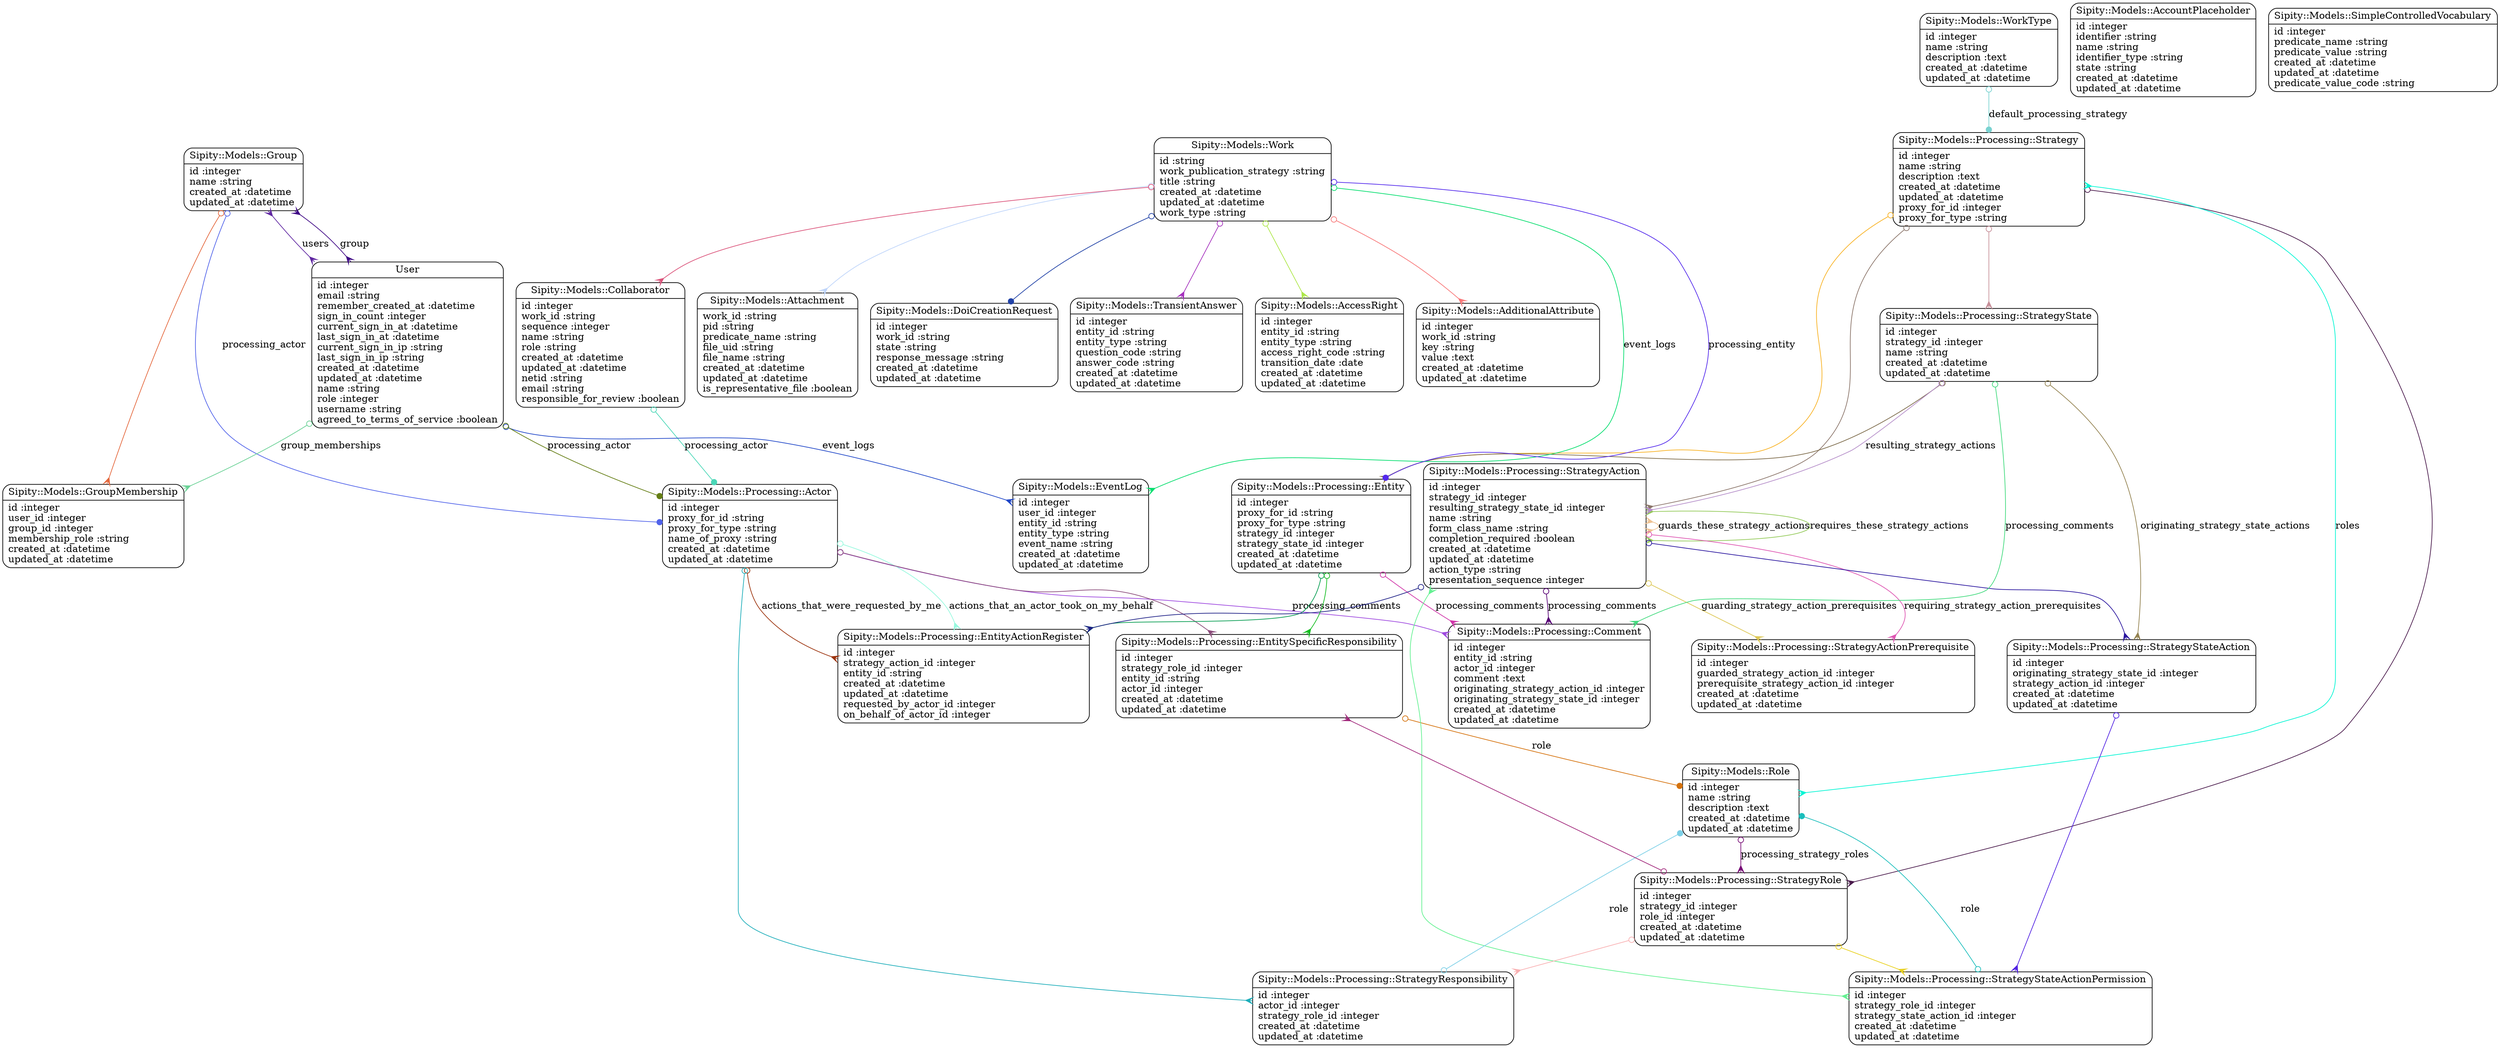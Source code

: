 digraph models_diagram {
	graph[overlap=false, splines=true]
	"Sipity::Models::AccessRight" [shape=Mrecord, label="{Sipity::Models::AccessRight|id :integer\lentity_id :string\lentity_type :string\laccess_right_code :string\ltransition_date :date\lcreated_at :datetime\lupdated_at :datetime\l}"]
	"Sipity::Models::AccountPlaceholder" [shape=Mrecord, label="{Sipity::Models::AccountPlaceholder|id :integer\lidentifier :string\lname :string\lidentifier_type :string\lstate :string\lcreated_at :datetime\lupdated_at :datetime\l}"]
	"Sipity::Models::AdditionalAttribute" [shape=Mrecord, label="{Sipity::Models::AdditionalAttribute|id :integer\lwork_id :string\lkey :string\lvalue :text\lcreated_at :datetime\lupdated_at :datetime\l}"]
	"Sipity::Models::Attachment" [shape=Mrecord, label="{Sipity::Models::Attachment|work_id :string\lpid :string\lpredicate_name :string\lfile_uid :string\lfile_name :string\lcreated_at :datetime\lupdated_at :datetime\lis_representative_file :boolean\l}"]
	"Sipity::Models::Collaborator" [shape=Mrecord, label="{Sipity::Models::Collaborator|id :integer\lwork_id :string\lsequence :integer\lname :string\lrole :string\lcreated_at :datetime\lupdated_at :datetime\lnetid :string\lemail :string\lresponsible_for_review :boolean\l}"]
	"Sipity::Models::DoiCreationRequest" [shape=Mrecord, label="{Sipity::Models::DoiCreationRequest|id :integer\lwork_id :string\lstate :string\lresponse_message :string\lcreated_at :datetime\lupdated_at :datetime\l}"]
	"Sipity::Models::EventLog" [shape=Mrecord, label="{Sipity::Models::EventLog|id :integer\luser_id :integer\lentity_id :string\lentity_type :string\levent_name :string\lcreated_at :datetime\lupdated_at :datetime\l}"]
	"Sipity::Models::Group" [shape=Mrecord, label="{Sipity::Models::Group|id :integer\lname :string\lcreated_at :datetime\lupdated_at :datetime\l}"]
	"Sipity::Models::GroupMembership" [shape=Mrecord, label="{Sipity::Models::GroupMembership|id :integer\luser_id :integer\lgroup_id :integer\lmembership_role :string\lcreated_at :datetime\lupdated_at :datetime\l}"]
	"Sipity::Models::Processing::Actor" [shape=Mrecord, label="{Sipity::Models::Processing::Actor|id :integer\lproxy_for_id :string\lproxy_for_type :string\lname_of_proxy :string\lcreated_at :datetime\lupdated_at :datetime\l}"]
	"Sipity::Models::Processing::Comment" [shape=Mrecord, label="{Sipity::Models::Processing::Comment|id :integer\lentity_id :string\lactor_id :integer\lcomment :text\loriginating_strategy_action_id :integer\loriginating_strategy_state_id :integer\lcreated_at :datetime\lupdated_at :datetime\l}"]
	"Sipity::Models::Processing::Entity" [shape=Mrecord, label="{Sipity::Models::Processing::Entity|id :integer\lproxy_for_id :string\lproxy_for_type :string\lstrategy_id :integer\lstrategy_state_id :integer\lcreated_at :datetime\lupdated_at :datetime\l}"]
	"Sipity::Models::Processing::EntityActionRegister" [shape=Mrecord, label="{Sipity::Models::Processing::EntityActionRegister|id :integer\lstrategy_action_id :integer\lentity_id :string\lcreated_at :datetime\lupdated_at :datetime\lrequested_by_actor_id :integer\lon_behalf_of_actor_id :integer\l}"]
	"Sipity::Models::Processing::EntitySpecificResponsibility" [shape=Mrecord, label="{Sipity::Models::Processing::EntitySpecificResponsibility|id :integer\lstrategy_role_id :integer\lentity_id :string\lactor_id :integer\lcreated_at :datetime\lupdated_at :datetime\l}"]
	"Sipity::Models::Processing::Strategy" [shape=Mrecord, label="{Sipity::Models::Processing::Strategy|id :integer\lname :string\ldescription :text\lcreated_at :datetime\lupdated_at :datetime\lproxy_for_id :integer\lproxy_for_type :string\l}"]
	"Sipity::Models::Processing::StrategyAction" [shape=Mrecord, label="{Sipity::Models::Processing::StrategyAction|id :integer\lstrategy_id :integer\lresulting_strategy_state_id :integer\lname :string\lform_class_name :string\lcompletion_required :boolean\lcreated_at :datetime\lupdated_at :datetime\laction_type :string\lpresentation_sequence :integer\l}"]
	"Sipity::Models::Processing::StrategyActionPrerequisite" [shape=Mrecord, label="{Sipity::Models::Processing::StrategyActionPrerequisite|id :integer\lguarded_strategy_action_id :integer\lprerequisite_strategy_action_id :integer\lcreated_at :datetime\lupdated_at :datetime\l}"]
	"Sipity::Models::Processing::StrategyResponsibility" [shape=Mrecord, label="{Sipity::Models::Processing::StrategyResponsibility|id :integer\lactor_id :integer\lstrategy_role_id :integer\lcreated_at :datetime\lupdated_at :datetime\l}"]
	"Sipity::Models::Processing::StrategyRole" [shape=Mrecord, label="{Sipity::Models::Processing::StrategyRole|id :integer\lstrategy_id :integer\lrole_id :integer\lcreated_at :datetime\lupdated_at :datetime\l}"]
	"Sipity::Models::Processing::StrategyState" [shape=Mrecord, label="{Sipity::Models::Processing::StrategyState|id :integer\lstrategy_id :integer\lname :string\lcreated_at :datetime\lupdated_at :datetime\l}"]
	"Sipity::Models::Processing::StrategyStateAction" [shape=Mrecord, label="{Sipity::Models::Processing::StrategyStateAction|id :integer\loriginating_strategy_state_id :integer\lstrategy_action_id :integer\lcreated_at :datetime\lupdated_at :datetime\l}"]
	"Sipity::Models::Processing::StrategyStateActionPermission" [shape=Mrecord, label="{Sipity::Models::Processing::StrategyStateActionPermission|id :integer\lstrategy_role_id :integer\lstrategy_state_action_id :integer\lcreated_at :datetime\lupdated_at :datetime\l}"]
	"Sipity::Models::Role" [shape=Mrecord, label="{Sipity::Models::Role|id :integer\lname :string\ldescription :text\lcreated_at :datetime\lupdated_at :datetime\l}"]
	"Sipity::Models::SimpleControlledVocabulary" [shape=Mrecord, label="{Sipity::Models::SimpleControlledVocabulary|id :integer\lpredicate_name :string\lpredicate_value :string\lcreated_at :datetime\lupdated_at :datetime\lpredicate_value_code :string\l}"]
	"Sipity::Models::TransientAnswer" [shape=Mrecord, label="{Sipity::Models::TransientAnswer|id :integer\lentity_id :string\lentity_type :string\lquestion_code :string\lanswer_code :string\lcreated_at :datetime\lupdated_at :datetime\l}"]
	"Sipity::Models::Work" [shape=Mrecord, label="{Sipity::Models::Work|id :string\lwork_publication_strategy :string\ltitle :string\lcreated_at :datetime\lupdated_at :datetime\lwork_type :string\l}"]
	"Sipity::Models::WorkType" [shape=Mrecord, label="{Sipity::Models::WorkType|id :integer\lname :string\ldescription :text\lcreated_at :datetime\lupdated_at :datetime\l}"]
	"User" [shape=Mrecord, label="{User|id :integer\lemail :string\lremember_created_at :datetime\lsign_in_count :integer\lcurrent_sign_in_at :datetime\llast_sign_in_at :datetime\lcurrent_sign_in_ip :string\llast_sign_in_ip :string\lcreated_at :datetime\lupdated_at :datetime\lname :string\lrole :integer\lusername :string\lagreed_to_terms_of_service :boolean\l}"]
	"Sipity::Models::Collaborator" -> "Sipity::Models::Processing::Actor" [label="processing_actor", arrowtail=odot, arrowhead=dot, dir=both color="#4AD7B7"]
	"Sipity::Models::Group" -> "Sipity::Models::GroupMembership" [arrowtail=odot, arrowhead=crow, dir=both color="#E4673C"]
	"Sipity::Models::Group" -> "User" [label="users", arrowtail=crow, arrowhead=crow, dir=both color="#5F26A1"]
	"Sipity::Models::Group" -> "Sipity::Models::Processing::Actor" [label="processing_actor", arrowtail=odot, arrowhead=dot, dir=both color="#5163EA"]
	"Sipity::Models::Processing::Actor" -> "Sipity::Models::Processing::StrategyResponsibility" [arrowtail=odot, arrowhead=crow, dir=both color="#1EAEBA"]
	"Sipity::Models::Processing::Actor" -> "Sipity::Models::Processing::EntitySpecificResponsibility" [arrowtail=odot, arrowhead=crow, dir=both color="#8B4C7B"]
	"Sipity::Models::Processing::Actor" -> "Sipity::Models::Processing::Comment" [label="processing_comments", arrowtail=odot, arrowhead=crow, dir=both color="#9E48DF"]
	"Sipity::Models::Processing::Actor" -> "Sipity::Models::Processing::EntityActionRegister" [label="actions_that_were_requested_by_me", arrowtail=odot, arrowhead=crow, dir=both color="#9C330D"]
	"Sipity::Models::Processing::Actor" -> "Sipity::Models::Processing::EntityActionRegister" [label="actions_that_an_actor_took_on_my_behalf", arrowtail=odot, arrowhead=crow, dir=both color="#96F9DE"]
	"Sipity::Models::Processing::Entity" -> "Sipity::Models::Processing::EntityActionRegister" [arrowtail=odot, arrowhead=crow, dir=both color="#059C50"]
	"Sipity::Models::Processing::Entity" -> "Sipity::Models::Processing::EntitySpecificResponsibility" [arrowtail=odot, arrowhead=crow, dir=both color="#13BD20"]
	"Sipity::Models::Processing::Entity" -> "Sipity::Models::Processing::Comment" [label="processing_comments", arrowtail=odot, arrowhead=crow, dir=both color="#D035A9"]
	"Sipity::Models::Processing::EntitySpecificResponsibility" -> "Sipity::Models::Role" [label="role", arrowtail=odot, arrowhead=dot, dir=both color="#D5720D"]
	"Sipity::Models::Processing::Strategy" -> "Sipity::Models::Processing::Entity" [arrowtail=odot, arrowhead=crow, dir=both color="#F8B223"]
	"Sipity::Models::Processing::Strategy" -> "Sipity::Models::Processing::StrategyState" [arrowtail=odot, arrowhead=crow, dir=both color="#C68F99"]
	"Sipity::Models::Processing::Strategy" -> "Sipity::Models::Processing::StrategyAction" [arrowtail=odot, arrowhead=crow, dir=both color="#8B756A"]
	"Sipity::Models::Processing::Strategy" -> "Sipity::Models::Processing::StrategyRole" [arrowtail=odot, arrowhead=crow, dir=both color="#49194B"]
	"Sipity::Models::Processing::Strategy" -> "Sipity::Models::Role" [label="roles", arrowtail=crow, arrowhead=crow, dir=both color="#03F5D4"]
	"Sipity::Models::Processing::StrategyAction" -> "Sipity::Models::Processing::EntityActionRegister" [arrowtail=odot, arrowhead=crow, dir=both color="#1D1F86"]
	"Sipity::Models::Processing::StrategyAction" -> "Sipity::Models::Processing::StrategyStateAction" [arrowtail=odot, arrowhead=crow, dir=both color="#29149E"]
	"Sipity::Models::Processing::StrategyAction" -> "Sipity::Models::Processing::StrategyStateActionPermission" [arrowtail=crow, arrowhead=crow, dir=both color="#63F191"]
	"Sipity::Models::Processing::StrategyAction" -> "Sipity::Models::Processing::StrategyActionPrerequisite" [label="guarding_strategy_action_prerequisites", arrowtail=odot, arrowhead=crow, dir=both color="#DDC755"]
	"Sipity::Models::Processing::StrategyAction" -> "Sipity::Models::Processing::StrategyActionPrerequisite" [label="requiring_strategy_action_prerequisites", arrowtail=odot, arrowhead=crow, dir=both color="#DE56B2"]
	"Sipity::Models::Processing::StrategyAction" -> "Sipity::Models::Processing::StrategyAction" [label="guards_these_strategy_actions", arrowtail=crow, arrowhead=crow, dir=both color="#EEC293"]
	"Sipity::Models::Processing::StrategyAction" -> "Sipity::Models::Processing::StrategyAction" [label="requires_these_strategy_actions", arrowtail=crow, arrowhead=crow, dir=both color="#92C957"]
	"Sipity::Models::Processing::StrategyAction" -> "Sipity::Models::Processing::Comment" [label="processing_comments", arrowtail=odot, arrowhead=crow, dir=both color="#570076"]
	"Sipity::Models::Processing::StrategyResponsibility" -> "Sipity::Models::Role" [label="role", arrowtail=odot, arrowhead=dot, dir=both color="#7DD0E7"]
	"Sipity::Models::Processing::StrategyRole" -> "Sipity::Models::Processing::StrategyResponsibility" [arrowtail=odot, arrowhead=crow, dir=both color="#F9B0B2"]
	"Sipity::Models::Processing::StrategyRole" -> "Sipity::Models::Processing::StrategyStateActionPermission" [arrowtail=odot, arrowhead=crow, dir=both color="#E9D11F"]
	"Sipity::Models::Processing::StrategyRole" -> "Sipity::Models::Processing::EntitySpecificResponsibility" [arrowtail=odot, arrowhead=crow, dir=both color="#A1277B"]
	"Sipity::Models::Processing::StrategyState" -> "Sipity::Models::Processing::StrategyStateAction" [label="originating_strategy_state_actions", arrowtail=odot, arrowhead=crow, dir=both color="#938250"]
	"Sipity::Models::Processing::StrategyState" -> "Sipity::Models::Processing::StrategyAction" [label="resulting_strategy_actions", arrowtail=odot, arrowhead=crow, dir=both color="#B58EC9"]
	"Sipity::Models::Processing::StrategyState" -> "Sipity::Models::Processing::Comment" [label="processing_comments", arrowtail=odot, arrowhead=crow, dir=both color="#41DA7D"]
	"Sipity::Models::Processing::StrategyState" -> "Sipity::Models::Processing::Entity" [arrowtail=odot, arrowhead=crow, dir=both color="#7C6A49"]
	"Sipity::Models::Processing::StrategyStateAction" -> "Sipity::Models::Processing::StrategyStateActionPermission" [arrowtail=odot, arrowhead=crow, dir=both color="#5122E3"]
	"Sipity::Models::Processing::StrategyStateActionPermission" -> "Sipity::Models::Role" [label="role", arrowtail=odot, arrowhead=dot, dir=both color="#1BBEBC"]
	"Sipity::Models::Role" -> "Sipity::Models::Processing::StrategyRole" [label="processing_strategy_roles", arrowtail=odot, arrowhead=crow, dir=both color="#770C76"]
	"Sipity::Models::Work" -> "Sipity::Models::Collaborator" [arrowtail=odot, arrowhead=crow, dir=both color="#DB547B"]
	"Sipity::Models::Work" -> "Sipity::Models::AdditionalAttribute" [arrowtail=odot, arrowhead=crow, dir=both color="#F87879"]
	"Sipity::Models::Work" -> "Sipity::Models::Attachment" [arrowtail=odot, arrowhead=crow, dir=both color="#BFD5FA"]
	"Sipity::Models::Work" -> "Sipity::Models::DoiCreationRequest" [arrowtail=odot, arrowhead=dot, dir=both color="#2142A7"]
	"Sipity::Models::Work" -> "Sipity::Models::AccessRight" [arrowtail=odot, arrowhead=crow, dir=both color="#ADE748"]
	"Sipity::Models::Work" -> "Sipity::Models::TransientAnswer" [arrowtail=odot, arrowhead=crow, dir=both color="#A42FBD"]
	"Sipity::Models::Work" -> "Sipity::Models::EventLog" [label="event_logs", arrowtail=odot, arrowhead=crow, dir=both color="#04DE6E"]
	"Sipity::Models::Work" -> "Sipity::Models::Processing::Entity" [label="processing_entity", arrowtail=odot, arrowhead=dot, dir=both color="#5329EC"]
	"Sipity::Models::WorkType" -> "Sipity::Models::Processing::Strategy" [label="default_processing_strategy", arrowtail=odot, arrowhead=dot, dir=both color="#79D2D0"]
	"User" -> "Sipity::Models::GroupMembership" [label="group_memberships", arrowtail=odot, arrowhead=crow, dir=both color="#69D195"]
	"User" -> "Sipity::Models::Group" [label="group", arrowtail=crow, arrowhead=crow, dir=both color="#3E0685"]
	"User" -> "Sipity::Models::Processing::Actor" [label="processing_actor", arrowtail=odot, arrowhead=dot, dir=both color="#657E15"]
	"User" -> "Sipity::Models::EventLog" [label="event_logs", arrowtail=odot, arrowhead=crow, dir=both color="#1F46C8"]
}
